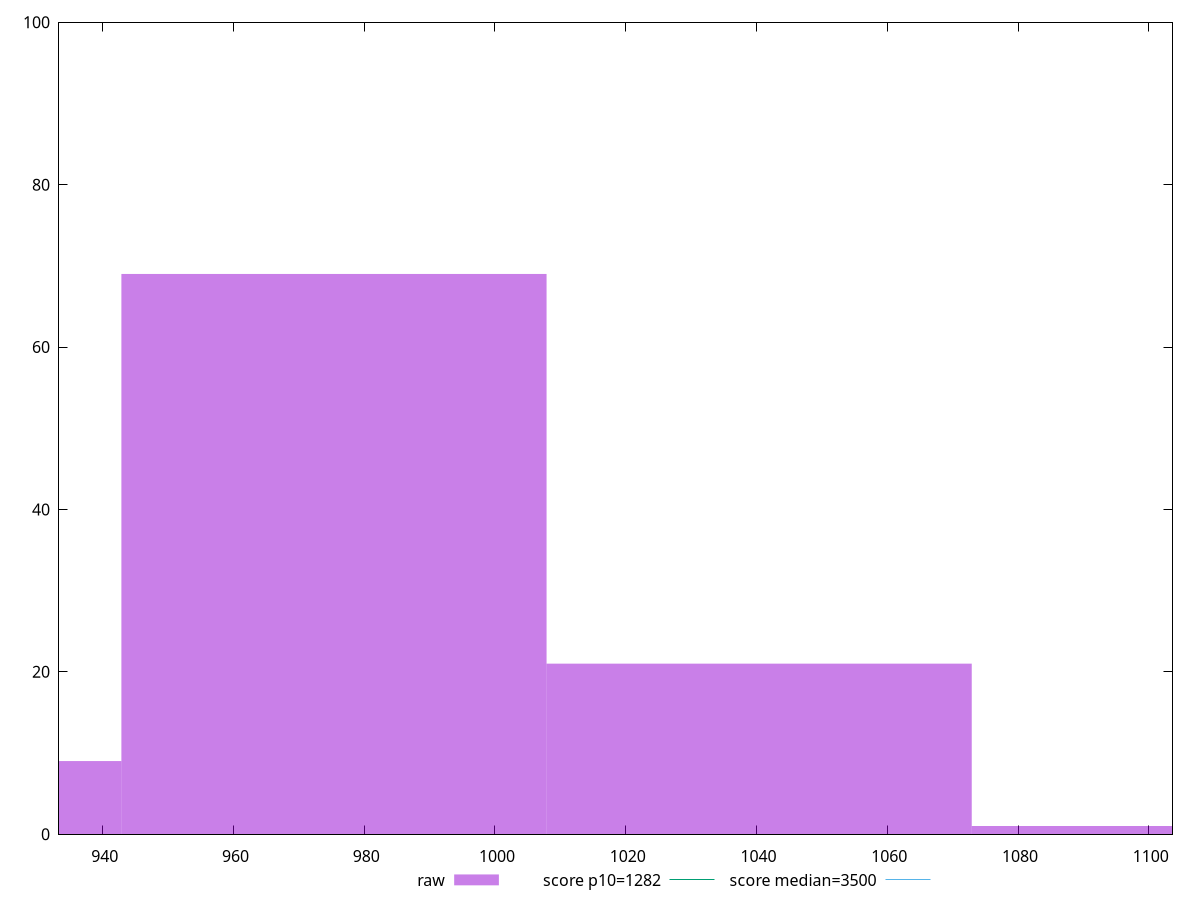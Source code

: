 reset

$raw <<EOF
1105.4327544552516 1
975.3818421663985 69
910.356386021972 9
1040.4072983108251 21
EOF

set key outside below
set boxwidth 65.02545614442657
set xrange [933.3280000000008:1103.6240000000005]
set yrange [0:100]
set trange [0:100]
set style fill transparent solid 0.5 noborder

set parametric
set terminal svg size 640, 490 enhanced background rgb 'white'
set output "reports/report_00032_2021-02-25T10-28-15.087Z/bootup-time/samples/astro/raw/histogram.svg"

plot $raw title "raw" with boxes, \
     1282,t title "score p10=1282", \
     3500,t title "score median=3500"

reset
